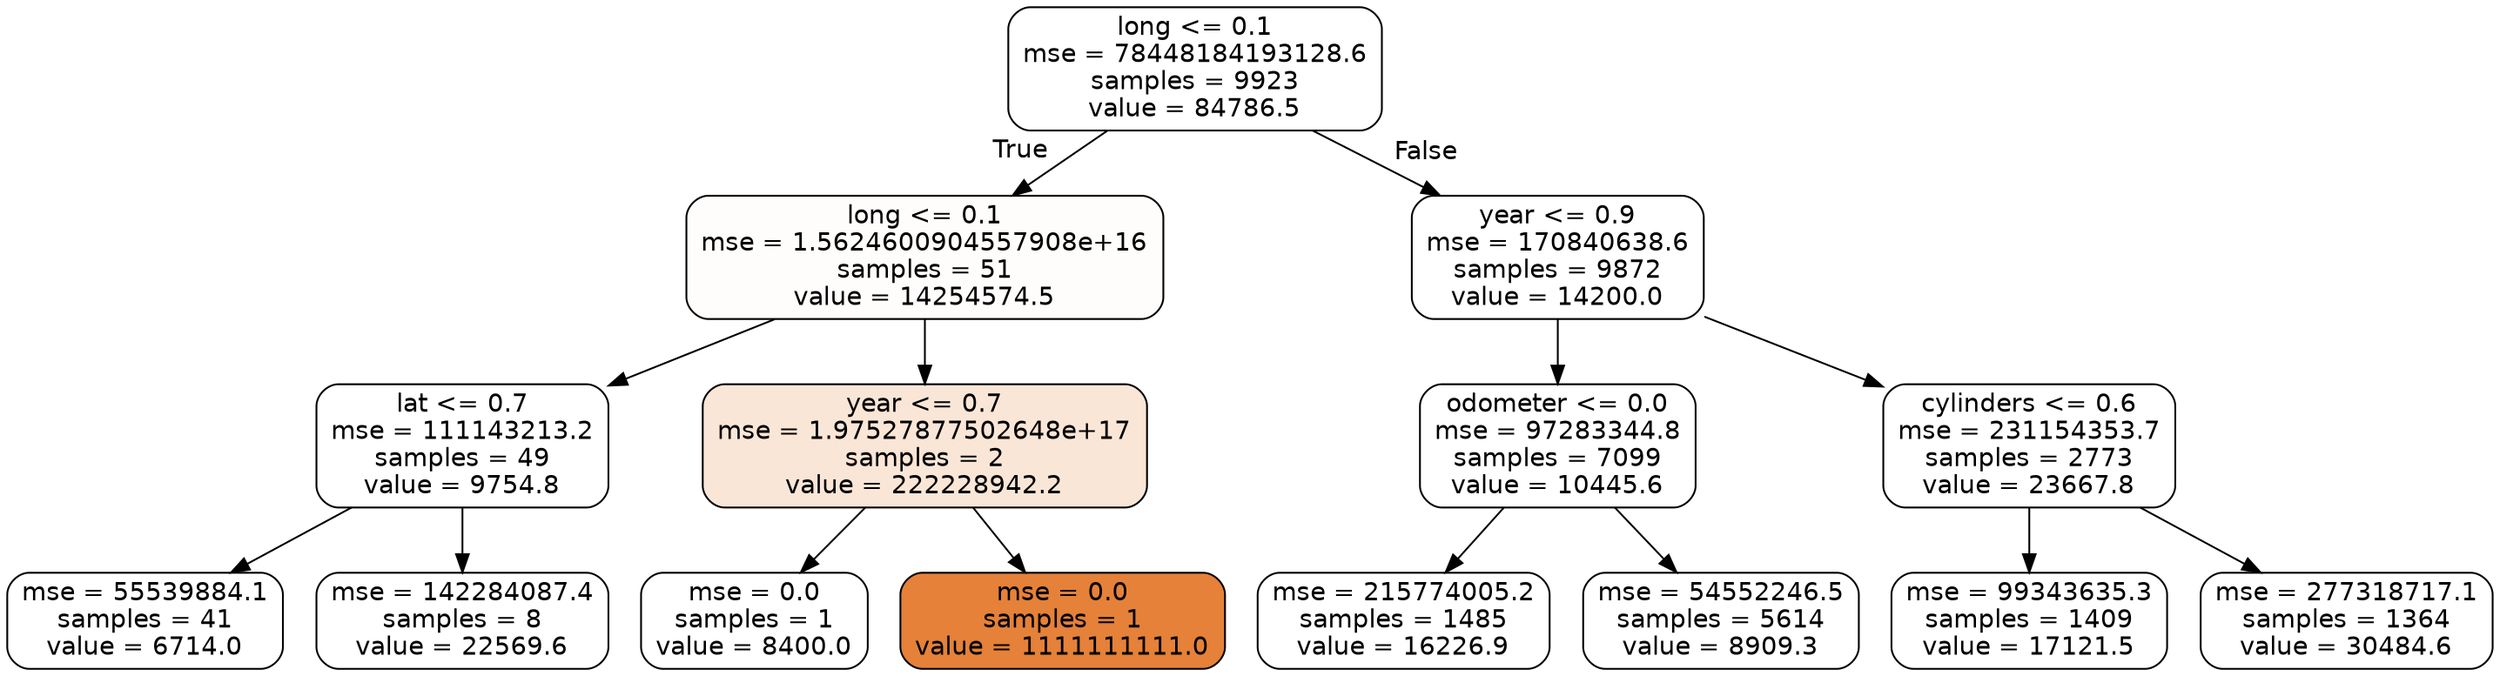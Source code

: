 digraph Tree {
node [shape=box, style="filled, rounded", color="black", fontname=helvetica] ;
edge [fontname=helvetica] ;
0 [label="long <= 0.1\nmse = 78448184193128.6\nsamples = 9923\nvalue = 84786.5", fillcolor="#ffffff"] ;
1 [label="long <= 0.1\nmse = 1.5624600904557908e+16\nsamples = 51\nvalue = 14254574.5", fillcolor="#fffdfc"] ;
0 -> 1 [labeldistance=2.5, labelangle=45, headlabel="True"] ;
2 [label="lat <= 0.7\nmse = 111143213.2\nsamples = 49\nvalue = 9754.8", fillcolor="#ffffff"] ;
1 -> 2 ;
3 [label="mse = 55539884.1\nsamples = 41\nvalue = 6714.0", fillcolor="#ffffff"] ;
2 -> 3 ;
4 [label="mse = 142284087.4\nsamples = 8\nvalue = 22569.6", fillcolor="#ffffff"] ;
2 -> 4 ;
5 [label="year <= 0.7\nmse = 1.97527877502648e+17\nsamples = 2\nvalue = 222228942.2", fillcolor="#fae6d7"] ;
1 -> 5 ;
6 [label="mse = 0.0\nsamples = 1\nvalue = 8400.0", fillcolor="#ffffff"] ;
5 -> 6 ;
7 [label="mse = 0.0\nsamples = 1\nvalue = 1111111111.0", fillcolor="#e58139"] ;
5 -> 7 ;
8 [label="year <= 0.9\nmse = 170840638.6\nsamples = 9872\nvalue = 14200.0", fillcolor="#ffffff"] ;
0 -> 8 [labeldistance=2.5, labelangle=-45, headlabel="False"] ;
9 [label="odometer <= 0.0\nmse = 97283344.8\nsamples = 7099\nvalue = 10445.6", fillcolor="#ffffff"] ;
8 -> 9 ;
10 [label="mse = 215774005.2\nsamples = 1485\nvalue = 16226.9", fillcolor="#ffffff"] ;
9 -> 10 ;
11 [label="mse = 54552246.5\nsamples = 5614\nvalue = 8909.3", fillcolor="#ffffff"] ;
9 -> 11 ;
12 [label="cylinders <= 0.6\nmse = 231154353.7\nsamples = 2773\nvalue = 23667.8", fillcolor="#ffffff"] ;
8 -> 12 ;
13 [label="mse = 99343635.3\nsamples = 1409\nvalue = 17121.5", fillcolor="#ffffff"] ;
12 -> 13 ;
14 [label="mse = 277318717.1\nsamples = 1364\nvalue = 30484.6", fillcolor="#ffffff"] ;
12 -> 14 ;
}